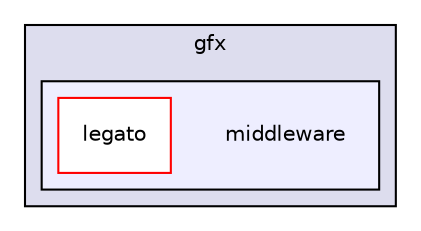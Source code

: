 digraph "C:/Harmony3/gfx/middleware" {
  compound=true
  node [ fontsize="10", fontname="Helvetica"];
  edge [ labelfontsize="10", labelfontname="Helvetica"];
  subgraph clusterdir_3a924b96366437974edfa9bf6ddad245 {
    graph [ bgcolor="#ddddee", pencolor="black", label="gfx" fontname="Helvetica", fontsize="10", URL="dir_3a924b96366437974edfa9bf6ddad245.html"]
  subgraph clusterdir_4a20292a2b12992f00d53f7edbd72d5d {
    graph [ bgcolor="#eeeeff", pencolor="black", label="" URL="dir_4a20292a2b12992f00d53f7edbd72d5d.html"];
    dir_4a20292a2b12992f00d53f7edbd72d5d [shape=plaintext label="middleware"];
    dir_b190f1068f9fbe431bd6ea3e2624de65 [shape=box label="legato" color="red" fillcolor="white" style="filled" URL="dir_b190f1068f9fbe431bd6ea3e2624de65.html"];
  }
  }
}
